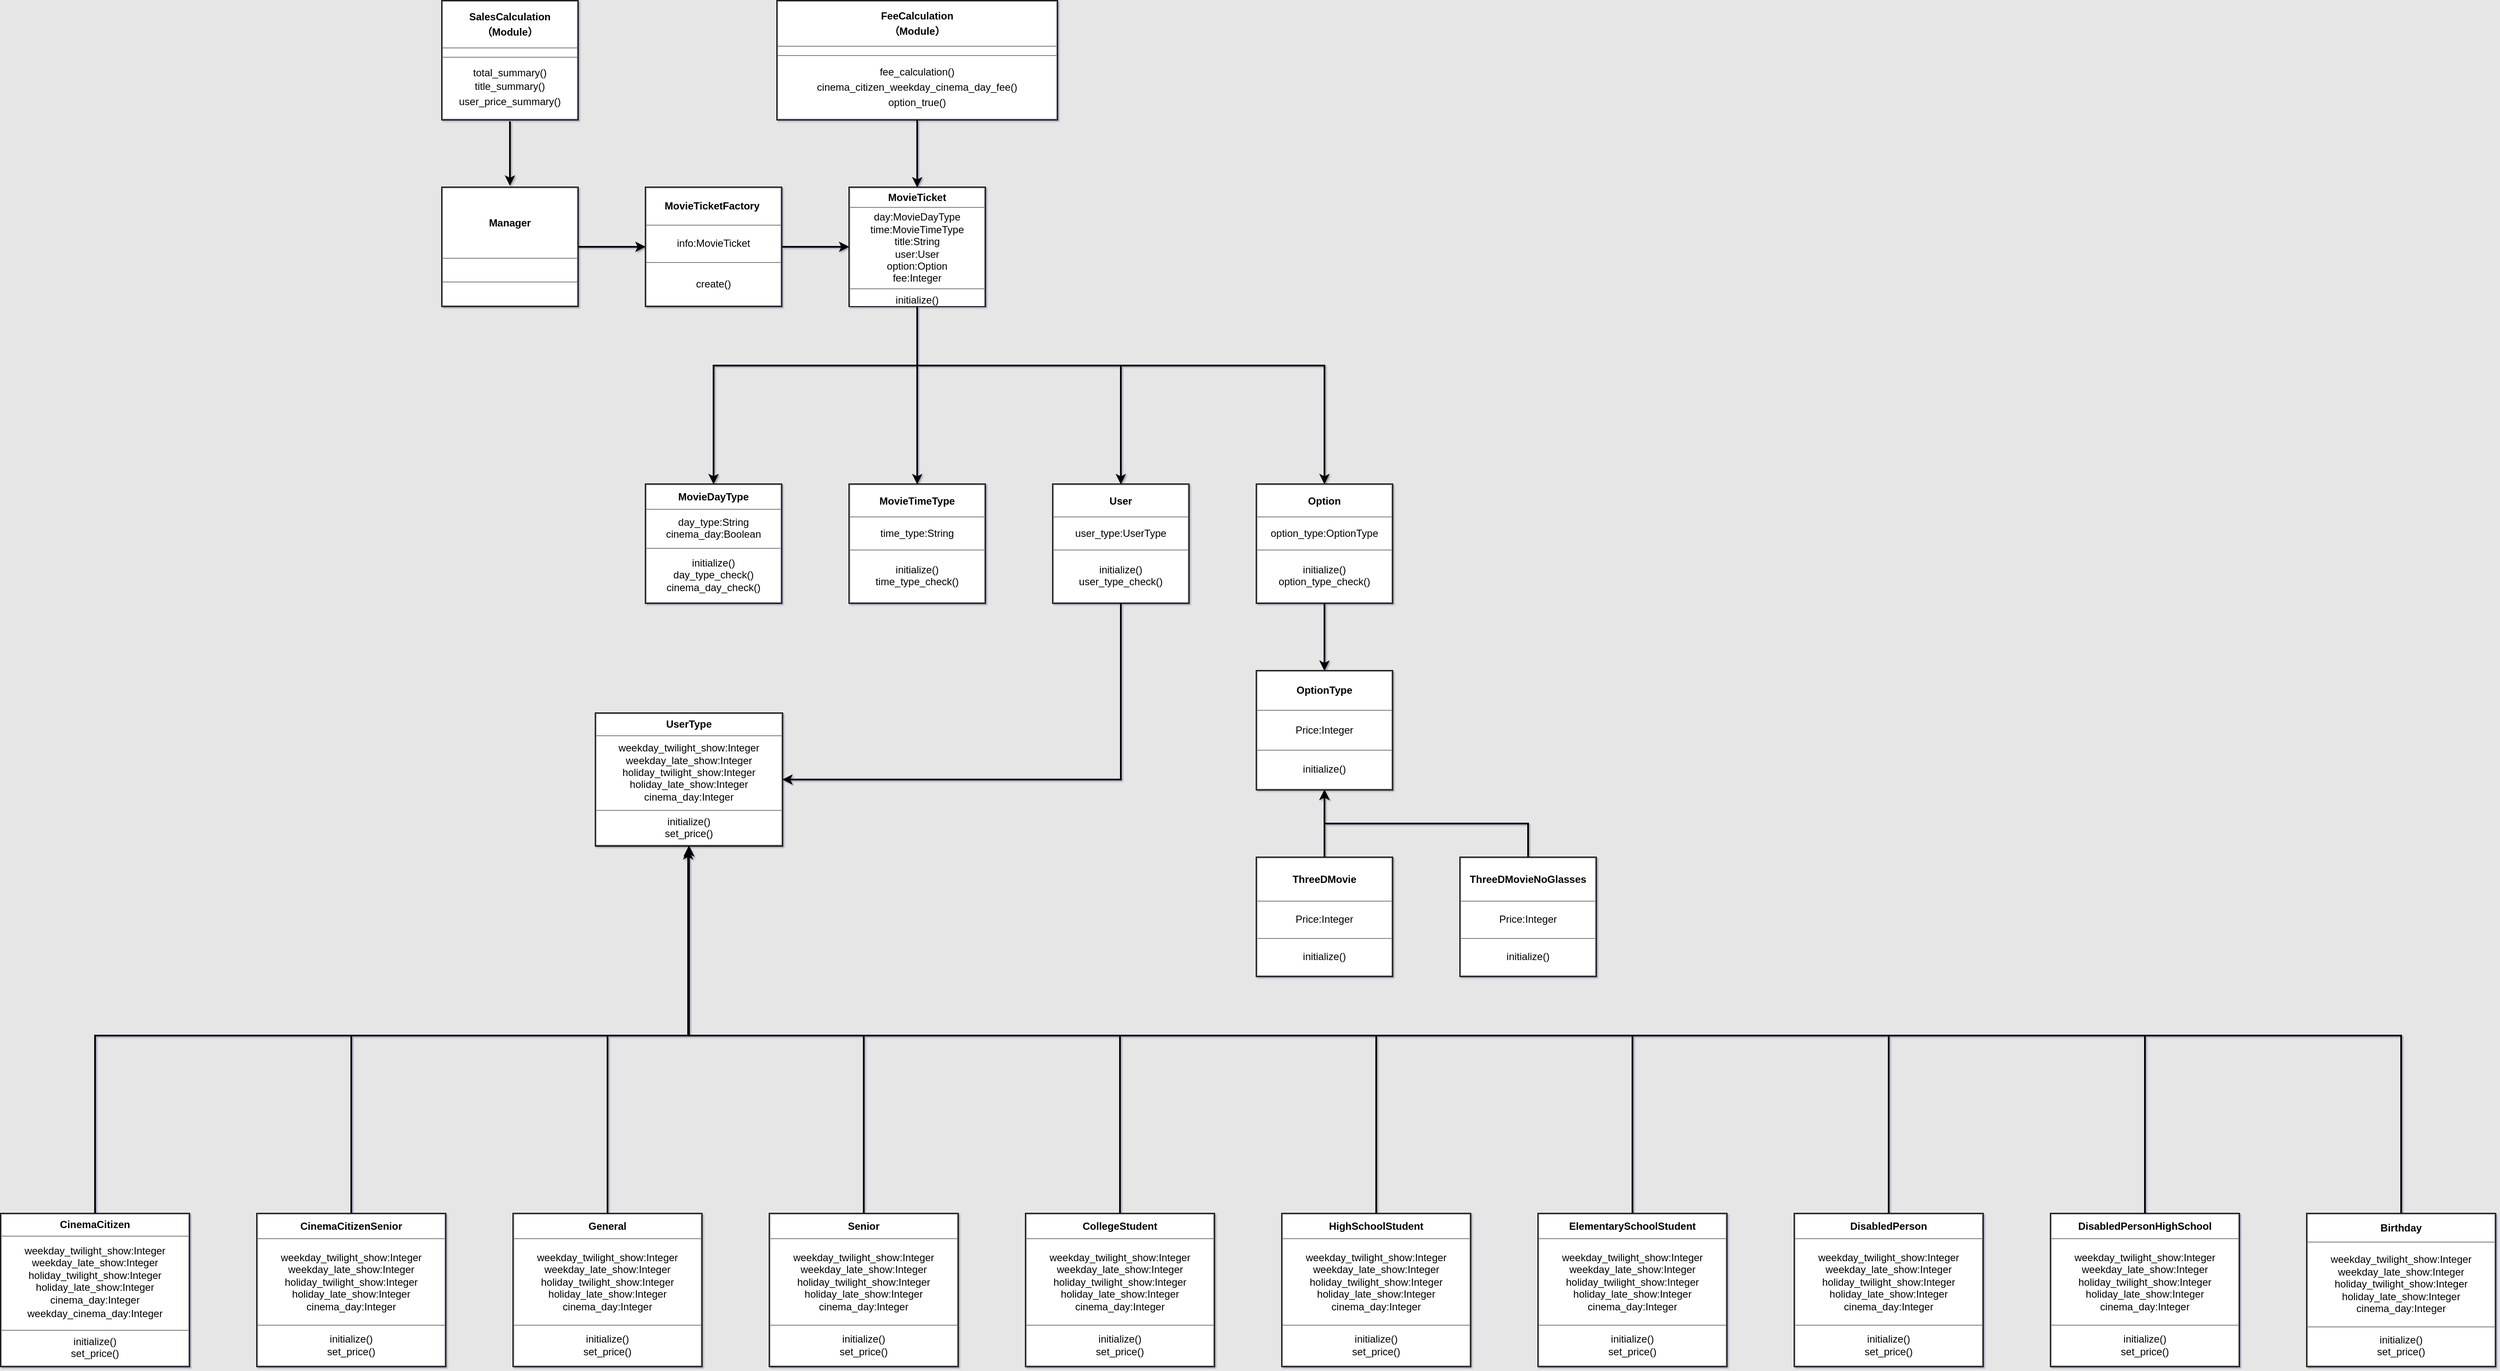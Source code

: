 <mxfile version="13.10.0" type="embed">
    <diagram name="クラス図" id="MBA8xLZGCIUJ_dWslx6p">
        <mxGraphModel dx="3684" dy="1829" grid="1" gridSize="10" guides="1" tooltips="1" connect="1" arrows="1" fold="1" page="1" pageScale="1" pageWidth="827" pageHeight="1169" background="#E6E6E6" math="0" shadow="1">
            <root>
                <mxCell id="pWgIC6RdKNChyLqa3_75-0"/>
                <mxCell id="pWgIC6RdKNChyLqa3_75-1" parent="pWgIC6RdKNChyLqa3_75-0"/>
                <mxCell id="pWgIC6RdKNChyLqa3_75-2" value="" style="edgeStyle=orthogonalEdgeStyle;rounded=0;orthogonalLoop=1;jettySize=auto;html=1;startArrow=classic;startFill=1;endArrow=none;endFill=0;labelBackgroundColor=#FFFFFF;fontStyle=0;fontFamily=Helvetica;strokeWidth=2;fontColor=#000000;strokeColor=#000000;fontSize=12;" edge="1" parent="pWgIC6RdKNChyLqa3_75-1" source="pWgIC6RdKNChyLqa3_75-5" target="pWgIC6RdKNChyLqa3_75-12">
                    <mxGeometry relative="1" as="geometry"/>
                </mxCell>
                <mxCell id="pWgIC6RdKNChyLqa3_75-3" value="" style="edgeStyle=orthogonalEdgeStyle;rounded=0;orthogonalLoop=1;jettySize=auto;html=1;startArrow=classic;startFill=1;endArrow=none;endFill=0;labelBackgroundColor=#FFFFFF;fontStyle=0;fontFamily=Helvetica;strokeWidth=2;fontColor=#000000;strokeColor=#000000;fontSize=12;" edge="1" parent="pWgIC6RdKNChyLqa3_75-1" source="pWgIC6RdKNChyLqa3_75-5" target="pWgIC6RdKNChyLqa3_75-16">
                    <mxGeometry relative="1" as="geometry"/>
                </mxCell>
                <mxCell id="pWgIC6RdKNChyLqa3_75-4" value="" style="edgeStyle=orthogonalEdgeStyle;rounded=0;orthogonalLoop=1;jettySize=auto;html=1;startArrow=none;startFill=0;endArrow=classic;endFill=1;entryX=0.5;entryY=0;entryDx=0;entryDy=0;labelBackgroundColor=#FFFFFF;fontStyle=0;fontFamily=Helvetica;strokeWidth=2;fontColor=#000000;strokeColor=#000000;fontSize=12;" edge="1" parent="pWgIC6RdKNChyLqa3_75-1" source="pWgIC6RdKNChyLqa3_75-5" target="pWgIC6RdKNChyLqa3_75-6">
                    <mxGeometry relative="1" as="geometry">
                        <mxPoint x="460.0" y="470" as="targetPoint"/>
                        <Array as="points">
                            <mxPoint x="460" y="460"/>
                            <mxPoint x="220" y="460"/>
                        </Array>
                    </mxGeometry>
                </mxCell>
                <mxCell id="pWgIC6RdKNChyLqa3_75-5" value="&lt;table border=&quot;1&quot; width=&quot;100%&quot; cellpadding=&quot;4&quot; style=&quot;width: 100%; height: 100%; border-collapse: collapse; font-size: 12px;&quot;&gt;&lt;tbody style=&quot;font-size: 12px;&quot;&gt;&lt;tr style=&quot;font-size: 12px;&quot;&gt;&lt;th align=&quot;center&quot; style=&quot;font-size: 12px;&quot;&gt;&lt;span style=&quot;font-size: 12px;&quot;&gt;MovieTicket&lt;/span&gt;&lt;br style=&quot;font-size: 12px;&quot;&gt;&lt;/th&gt;&lt;/tr&gt;&lt;tr style=&quot;font-size: 12px;&quot;&gt;&lt;td align=&quot;center&quot; style=&quot;font-size: 12px;&quot;&gt;day:MovieDayType&lt;br style=&quot;font-size: 12px;&quot;&gt;time:MovieTimeType&lt;br style=&quot;font-size: 12px;&quot;&gt;title:String&lt;br style=&quot;font-size: 12px;&quot;&gt;user:User&lt;br style=&quot;font-size: 12px;&quot;&gt;option:Option&lt;br style=&quot;font-size: 12px;&quot;&gt;fee:Integer&lt;br style=&quot;font-size: 12px;&quot;&gt;&lt;/td&gt;&lt;/tr&gt;&lt;tr style=&quot;font-size: 12px;&quot;&gt;&lt;td align=&quot;center&quot; style=&quot;font-size: 12px;&quot;&gt;&lt;div style=&quot;line-height: 18px; font-size: 12px;&quot;&gt;&lt;span style=&quot;background-color: rgb(255, 255, 255); font-size: 12px;&quot;&gt;initialize()&lt;/span&gt;&lt;/div&gt;&lt;/td&gt;&lt;/tr&gt;&lt;/tbody&gt;&lt;/table&gt;" style="text;html=1;overflow=fill;strokeWidth=2;labelBackgroundColor=#FFFFFF;fontStyle=0;fontFamily=Helvetica;fontColor=#000000;strokeColor=#000000;fontSize=12;" vertex="1" parent="pWgIC6RdKNChyLqa3_75-1">
                    <mxGeometry x="380" y="250" width="160" height="140" as="geometry"/>
                </mxCell>
                <mxCell id="pWgIC6RdKNChyLqa3_75-6" value="&lt;table border=&quot;1&quot; width=&quot;100%&quot; cellpadding=&quot;4&quot; style=&quot;width: 100%; height: 100%; border-collapse: collapse; font-size: 12px;&quot;&gt;&lt;tbody style=&quot;font-size: 12px;&quot;&gt;&lt;tr style=&quot;font-size: 12px;&quot;&gt;&lt;th align=&quot;center&quot; style=&quot;font-size: 12px;&quot;&gt;&lt;span style=&quot;font-size: 12px;&quot;&gt;MovieDayType&lt;/span&gt;&lt;br style=&quot;font-size: 12px;&quot;&gt;&lt;/th&gt;&lt;/tr&gt;&lt;tr style=&quot;font-size: 12px;&quot;&gt;&lt;td align=&quot;center&quot; style=&quot;font-size: 12px;&quot;&gt;day_type:String&lt;br style=&quot;font-size: 12px;&quot;&gt;cinema_day:Boolean&lt;/td&gt;&lt;/tr&gt;&lt;tr style=&quot;font-size: 12px;&quot;&gt;&lt;td align=&quot;center&quot; style=&quot;font-size: 12px;&quot;&gt;&lt;span style=&quot;font-size: 12px;&quot;&gt;initialize()&lt;br style=&quot;font-size: 12px;&quot;&gt;&lt;/span&gt;day_type_check()&lt;br style=&quot;font-size: 12px;&quot;&gt;cinema_day_check()&lt;br style=&quot;font-size: 12px;&quot;&gt;&lt;/td&gt;&lt;/tr&gt;&lt;/tbody&gt;&lt;/table&gt;" style="text;html=1;overflow=fill;strokeWidth=2;labelBackgroundColor=#FFFFFF;fontStyle=0;fontFamily=Helvetica;fontColor=#000000;strokeColor=#000000;fontSize=12;" vertex="1" parent="pWgIC6RdKNChyLqa3_75-1">
                    <mxGeometry x="140" y="600" width="160" height="140" as="geometry"/>
                </mxCell>
                <mxCell id="pWgIC6RdKNChyLqa3_75-7" value="&lt;table border=&quot;1&quot; width=&quot;100%&quot; cellpadding=&quot;4&quot; style=&quot;width: 100%; height: 100%; border-collapse: collapse; font-size: 12px;&quot;&gt;&lt;tbody style=&quot;font-size: 12px;&quot;&gt;&lt;tr style=&quot;font-size: 12px;&quot;&gt;&lt;th align=&quot;center&quot; style=&quot;font-size: 12px;&quot;&gt;&lt;span style=&quot;font-size: 12px;&quot;&gt;MovieTimeType&lt;/span&gt;&lt;br style=&quot;font-size: 12px;&quot;&gt;&lt;/th&gt;&lt;/tr&gt;&lt;tr style=&quot;font-size: 12px;&quot;&gt;&lt;td align=&quot;center&quot; style=&quot;font-size: 12px;&quot;&gt;time_type:String&lt;/td&gt;&lt;/tr&gt;&lt;tr style=&quot;font-size: 12px;&quot;&gt;&lt;td align=&quot;center&quot; style=&quot;font-size: 12px;&quot;&gt;&lt;span style=&quot;font-size: 12px;&quot;&gt;initialize()&lt;br style=&quot;font-size: 12px;&quot;&gt;&lt;/span&gt;time_type_check()&lt;/td&gt;&lt;/tr&gt;&lt;/tbody&gt;&lt;/table&gt;" style="text;html=1;overflow=fill;strokeWidth=2;labelBackgroundColor=#FFFFFF;fontStyle=0;fontFamily=Helvetica;fontColor=#000000;strokeColor=#000000;fontSize=12;" vertex="1" parent="pWgIC6RdKNChyLqa3_75-1">
                    <mxGeometry x="380" y="600" width="160" height="140" as="geometry"/>
                </mxCell>
                <mxCell id="pWgIC6RdKNChyLqa3_75-8" value="" style="edgeStyle=orthogonalEdgeStyle;rounded=0;orthogonalLoop=1;jettySize=auto;html=1;startArrow=none;startFill=0;endArrow=classic;endFill=1;labelBackgroundColor=#FFFFFF;fontStyle=0;fontFamily=Helvetica;strokeWidth=2;fontColor=#000000;strokeColor=#000000;fontSize=12;" edge="1" parent="pWgIC6RdKNChyLqa3_75-1" source="pWgIC6RdKNChyLqa3_75-9" target="pWgIC6RdKNChyLqa3_75-11">
                    <mxGeometry relative="1" as="geometry">
                        <Array as="points">
                            <mxPoint x="700" y="800"/>
                            <mxPoint x="700" y="800"/>
                        </Array>
                    </mxGeometry>
                </mxCell>
                <mxCell id="pWgIC6RdKNChyLqa3_75-9" value="&lt;table border=&quot;1&quot; width=&quot;100%&quot; cellpadding=&quot;4&quot; style=&quot;width: 100%; height: 100%; border-collapse: collapse; font-size: 12px;&quot;&gt;&lt;tbody style=&quot;font-size: 12px;&quot;&gt;&lt;tr style=&quot;font-size: 12px;&quot;&gt;&lt;th align=&quot;center&quot; style=&quot;font-size: 12px;&quot;&gt;&lt;span style=&quot;font-size: 12px;&quot;&gt;User&lt;/span&gt;&lt;br style=&quot;font-size: 12px;&quot;&gt;&lt;/th&gt;&lt;/tr&gt;&lt;tr style=&quot;font-size: 12px;&quot;&gt;&lt;td align=&quot;center&quot; style=&quot;font-size: 12px;&quot;&gt;user_type:UserType&lt;br style=&quot;font-size: 12px;&quot;&gt;&lt;/td&gt;&lt;/tr&gt;&lt;tr style=&quot;font-size: 12px;&quot;&gt;&lt;td align=&quot;center&quot; style=&quot;font-size: 12px;&quot;&gt;&lt;span style=&quot;font-size: 12px;&quot;&gt;initialize()&lt;br style=&quot;font-size: 12px;&quot;&gt;&lt;/span&gt;user_type_check()&lt;/td&gt;&lt;/tr&gt;&lt;/tbody&gt;&lt;/table&gt;" style="text;html=1;overflow=fill;strokeWidth=2;labelBackgroundColor=#FFFFFF;fontStyle=0;fontFamily=Helvetica;fontColor=#000000;strokeColor=#000000;fontSize=12;" vertex="1" parent="pWgIC6RdKNChyLqa3_75-1">
                    <mxGeometry x="620" y="600" width="160" height="140" as="geometry"/>
                </mxCell>
                <mxCell id="pWgIC6RdKNChyLqa3_75-10" value="" style="edgeStyle=orthogonalEdgeStyle;rounded=0;orthogonalLoop=1;jettySize=auto;html=1;startArrow=classic;startFill=1;endArrow=none;endFill=0;labelBackgroundColor=#FFFFFF;fontStyle=0;fontFamily=Helvetica;strokeWidth=2;fontColor=#000000;strokeColor=#000000;fontSize=12;" edge="1" parent="pWgIC6RdKNChyLqa3_75-1" source="pWgIC6RdKNChyLqa3_75-11" target="pWgIC6RdKNChyLqa3_75-25">
                    <mxGeometry relative="1" as="geometry">
                        <Array as="points">
                            <mxPoint x="191" y="1250"/>
                            <mxPoint x="-509" y="1250"/>
                        </Array>
                    </mxGeometry>
                </mxCell>
                <mxCell id="pWgIC6RdKNChyLqa3_75-11" value="&lt;table border=&quot;1&quot; width=&quot;100%&quot; cellpadding=&quot;4&quot; style=&quot;width: 100%; height: 100%; border-collapse: collapse; font-size: 12px;&quot;&gt;&lt;tbody style=&quot;font-size: 12px;&quot;&gt;&lt;tr style=&quot;font-size: 12px;&quot;&gt;&lt;th align=&quot;center&quot; style=&quot;font-size: 12px;&quot;&gt;&lt;span style=&quot;font-size: 12px;&quot;&gt;UserType&lt;/span&gt;&lt;br style=&quot;font-size: 12px;&quot;&gt;&lt;/th&gt;&lt;/tr&gt;&lt;tr style=&quot;font-size: 12px;&quot;&gt;&lt;td align=&quot;center&quot; style=&quot;font-size: 12px;&quot;&gt;&lt;span style=&quot;text-align: left; font-size: 12px;&quot;&gt;&lt;font style=&quot;font-size: 12px;&quot;&gt;weekday_twilight_show:&lt;/font&gt;&lt;/span&gt;Integer&lt;span style=&quot;text-align: left; font-size: 12px;&quot;&gt;&lt;font style=&quot;font-size: 12px;&quot;&gt;&lt;span style=&quot;font-size: 12px;&quot;&gt;&lt;br style=&quot;font-size: 12px;&quot;&gt;&lt;/span&gt;&lt;/font&gt;&lt;/span&gt;&lt;span style=&quot;text-align: left; font-size: 12px;&quot;&gt;&lt;font style=&quot;font-size: 12px;&quot;&gt;weekday_late_show:&lt;/font&gt;&lt;/span&gt;Integer&lt;span style=&quot;text-align: left; font-size: 12px;&quot;&gt;&lt;font style=&quot;font-size: 12px;&quot;&gt;&lt;span style=&quot;font-size: 12px;&quot;&gt;&lt;br style=&quot;font-size: 12px;&quot;&gt;&lt;/span&gt;&lt;/font&gt;&lt;/span&gt;&lt;span style=&quot;text-align: left; font-size: 12px;&quot;&gt;&lt;font style=&quot;font-size: 12px;&quot;&gt;holiday_twilight_show&lt;/font&gt;&lt;/span&gt;:Integer&lt;span style=&quot;text-align: left; font-size: 12px;&quot;&gt;&lt;font style=&quot;font-size: 12px;&quot;&gt;&lt;span style=&quot;font-size: 12px;&quot;&gt;&lt;br style=&quot;font-size: 12px;&quot;&gt;&lt;/span&gt;&lt;/font&gt;&lt;/span&gt;&lt;span style=&quot;text-align: left; font-size: 12px;&quot;&gt;&lt;font style=&quot;font-size: 12px;&quot;&gt;holiday_late_show&lt;/font&gt;&lt;/span&gt;:Integer&lt;span style=&quot;text-align: left; font-size: 12px;&quot;&gt;&lt;font style=&quot;font-size: 12px;&quot;&gt;&lt;span style=&quot;font-size: 12px;&quot;&gt;&lt;br style=&quot;font-size: 12px;&quot;&gt;&lt;/span&gt;&lt;/font&gt;&lt;/span&gt;&lt;span style=&quot;text-align: left; font-size: 12px;&quot;&gt;cinema_day&lt;/span&gt;:Integer&lt;/td&gt;&lt;/tr&gt;&lt;tr style=&quot;font-size: 12px;&quot;&gt;&lt;td align=&quot;center&quot; style=&quot;font-size: 12px;&quot;&gt;&lt;span style=&quot;font-size: 12px;&quot;&gt;initialize()&lt;br style=&quot;font-size: 12px;&quot;&gt;&lt;/span&gt;set_price()&lt;/td&gt;&lt;/tr&gt;&lt;/tbody&gt;&lt;/table&gt;" style="text;html=1;overflow=fill;strokeWidth=2;labelBackgroundColor=#FFFFFF;fontStyle=0;fontFamily=Helvetica;fontColor=#000000;strokeColor=#000000;fontSize=12;" vertex="1" parent="pWgIC6RdKNChyLqa3_75-1">
                    <mxGeometry x="81" y="870" width="220" height="156.25" as="geometry"/>
                </mxCell>
                <mxCell id="pWgIC6RdKNChyLqa3_75-12" value="&lt;table border=&quot;1&quot; width=&quot;100%&quot; cellpadding=&quot;4&quot; style=&quot;width: 100%; height: 100%; border-collapse: collapse; font-size: 12px;&quot;&gt;&lt;tbody style=&quot;font-size: 12px;&quot;&gt;&lt;tr style=&quot;font-size: 12px;&quot;&gt;&lt;th align=&quot;center&quot; style=&quot;font-size: 12px;&quot;&gt;&lt;div style=&quot;line-height: 18px; font-size: 12px;&quot;&gt;&lt;font style=&quot;font-size: 12px;&quot;&gt;FeeCalculation&lt;/font&gt;&lt;/div&gt;&lt;div style=&quot;line-height: 18px; font-size: 12px;&quot;&gt;&lt;span style=&quot;text-align: left; font-size: 12px;&quot;&gt;（Module）&lt;/span&gt;&lt;font style=&quot;font-size: 12px;&quot;&gt;&lt;br style=&quot;font-size: 12px;&quot;&gt;&lt;/font&gt;&lt;/div&gt;&lt;/th&gt;&lt;/tr&gt;&lt;tr style=&quot;font-size: 12px;&quot;&gt;&lt;td align=&quot;center&quot; style=&quot;font-size: 12px;&quot;&gt;&lt;/td&gt;&lt;/tr&gt;&lt;tr style=&quot;font-size: 12px;&quot;&gt;&lt;td align=&quot;center&quot; style=&quot;font-size: 12px;&quot;&gt;&lt;div style=&quot;line-height: 18px; font-size: 12px;&quot;&gt;&lt;span style=&quot;font-size: 12px;&quot;&gt;fee_calculation()&lt;/span&gt;&lt;/div&gt;&lt;div style=&quot;line-height: 18px; font-size: 12px;&quot;&gt;&lt;span style=&quot;font-size: 12px;&quot;&gt;cinema_citizen_weekday_cinema_day_fee&lt;/span&gt;&lt;span style=&quot;text-align: left; font-size: 12px;&quot;&gt;()&lt;/span&gt;&lt;/div&gt;&lt;div style=&quot;line-height: 18px; font-size: 12px;&quot;&gt;&lt;span style=&quot;font-size: 12px;&quot;&gt;option_true&lt;/span&gt;&lt;span style=&quot;text-align: left; font-size: 12px;&quot;&gt;()&lt;/span&gt;&lt;/div&gt;&lt;/td&gt;&lt;/tr&gt;&lt;/tbody&gt;&lt;/table&gt;" style="text;html=1;overflow=fill;strokeWidth=2;labelBackgroundColor=#FFFFFF;fontStyle=0;fontFamily=Helvetica;fontColor=#000000;strokeColor=#000000;fontSize=12;" vertex="1" parent="pWgIC6RdKNChyLqa3_75-1">
                    <mxGeometry x="295" y="30" width="330" height="140" as="geometry"/>
                </mxCell>
                <mxCell id="MKU5gsh3W_bXQhE6eu-7-1" value="" style="edgeStyle=orthogonalEdgeStyle;rounded=0;orthogonalLoop=1;jettySize=auto;html=1;labelBackgroundColor=#FFFFFF;startArrow=none;startFill=0;endArrow=classic;endFill=1;strokeColor=#000000;strokeWidth=2;fontFamily=Helvetica;fontColor=#000000;fontSize=12;" edge="1" parent="pWgIC6RdKNChyLqa3_75-1" source="pWgIC6RdKNChyLqa3_75-14" target="MKU5gsh3W_bXQhE6eu-7-0">
                    <mxGeometry relative="1" as="geometry"/>
                </mxCell>
                <mxCell id="pWgIC6RdKNChyLqa3_75-14" value="&lt;table border=&quot;1&quot; width=&quot;100%&quot; cellpadding=&quot;4&quot; style=&quot;width: 100%; height: 100%; border-collapse: collapse; font-size: 12px;&quot;&gt;&lt;tbody style=&quot;font-size: 12px;&quot;&gt;&lt;tr style=&quot;font-size: 12px;&quot;&gt;&lt;th align=&quot;center&quot; style=&quot;font-size: 12px;&quot;&gt;&lt;div style=&quot;line-height: 18px; font-size: 12px;&quot;&gt;&lt;span style=&quot;text-align: left; font-size: 12px;&quot;&gt;&lt;font style=&quot;font-size: 12px;&quot;&gt;SalesCalculation&lt;/font&gt;&lt;/span&gt;&lt;/div&gt;&lt;div style=&quot;line-height: 18px; font-size: 12px;&quot;&gt;&lt;span style=&quot;text-align: left; font-size: 12px;&quot;&gt;&lt;font style=&quot;font-size: 12px;&quot;&gt;（Module）&lt;/font&gt;&lt;/span&gt;&lt;/div&gt;&lt;/th&gt;&lt;/tr&gt;&lt;tr style=&quot;font-size: 12px;&quot;&gt;&lt;td align=&quot;center&quot; style=&quot;font-size: 12px;&quot;&gt;&lt;/td&gt;&lt;/tr&gt;&lt;tr style=&quot;font-size: 12px;&quot;&gt;&lt;td align=&quot;center&quot; style=&quot;font-size: 12px;&quot;&gt;&lt;span style=&quot;text-align: left; font-size: 12px;&quot;&gt;total_summary&lt;/span&gt;()&lt;br style=&quot;font-size: 12px;&quot;&gt;&lt;div style=&quot;line-height: 18px; font-size: 12px;&quot;&gt;&lt;span style=&quot;font-size: 12px;&quot;&gt;title_summary&lt;/span&gt;&lt;span style=&quot;text-align: left; font-size: 12px;&quot;&gt;()&lt;/span&gt;&lt;/div&gt;&lt;div style=&quot;line-height: 18px; font-size: 12px;&quot;&gt;&lt;span style=&quot;font-size: 12px;&quot;&gt;user_price_summary&lt;/span&gt;&lt;span style=&quot;text-align: left; font-size: 12px;&quot;&gt;()&lt;/span&gt;&lt;/div&gt;&lt;/td&gt;&lt;/tr&gt;&lt;/tbody&gt;&lt;/table&gt;" style="text;html=1;overflow=fill;strokeWidth=2;labelBackgroundColor=#FFFFFF;fontStyle=0;fontFamily=Helvetica;perimeterSpacing=2;fontColor=#000000;strokeColor=#000000;fontSize=12;" vertex="1" parent="pWgIC6RdKNChyLqa3_75-1">
                    <mxGeometry x="-100" y="30" width="160" height="140" as="geometry"/>
                </mxCell>
                <mxCell id="pWgIC6RdKNChyLqa3_75-15" value="" style="edgeStyle=orthogonalEdgeStyle;rounded=0;orthogonalLoop=1;jettySize=auto;html=1;startArrow=classic;startFill=1;endArrow=none;endFill=0;labelBackgroundColor=#FFFFFF;fontStyle=0;fontFamily=Helvetica;strokeWidth=2;fontColor=#000000;strokeColor=#000000;fontSize=12;" edge="1" parent="pWgIC6RdKNChyLqa3_75-1" source="pWgIC6RdKNChyLqa3_75-16">
                    <mxGeometry relative="1" as="geometry">
                        <mxPoint x="60" y="320" as="targetPoint"/>
                    </mxGeometry>
                </mxCell>
                <mxCell id="pWgIC6RdKNChyLqa3_75-16" value="&lt;table border=&quot;1&quot; width=&quot;100%&quot; cellpadding=&quot;4&quot; style=&quot;width: 100%; height: 100%; border-collapse: collapse; font-size: 12px;&quot;&gt;&lt;tbody style=&quot;font-size: 12px;&quot;&gt;&lt;tr style=&quot;font-size: 12px;&quot;&gt;&lt;th align=&quot;center&quot; style=&quot;font-size: 12px;&quot;&gt;MovieTicketFactory&amp;nbsp;&lt;br style=&quot;font-size: 12px;&quot;&gt;&lt;/th&gt;&lt;/tr&gt;&lt;tr style=&quot;font-size: 12px;&quot;&gt;&lt;td align=&quot;center&quot; style=&quot;font-size: 12px;&quot;&gt;info:MovieTicket&lt;/td&gt;&lt;/tr&gt;&lt;tr style=&quot;font-size: 12px;&quot;&gt;&lt;td align=&quot;center&quot; style=&quot;font-size: 12px;&quot;&gt;&lt;div style=&quot;line-height: 18px; font-size: 12px;&quot;&gt;&lt;span style=&quot;font-size: 12px;&quot;&gt;create()&lt;/span&gt;&lt;/div&gt;&lt;/td&gt;&lt;/tr&gt;&lt;/tbody&gt;&lt;/table&gt;" style="text;html=1;overflow=fill;strokeWidth=2;labelBackgroundColor=#FFFFFF;fontStyle=0;fontFamily=Helvetica;fontColor=#000000;strokeColor=#000000;fontSize=12;" vertex="1" parent="pWgIC6RdKNChyLqa3_75-1">
                    <mxGeometry x="140" y="250" width="160" height="140" as="geometry"/>
                </mxCell>
                <mxCell id="pWgIC6RdKNChyLqa3_75-17" value="" style="edgeStyle=orthogonalEdgeStyle;rounded=0;orthogonalLoop=1;jettySize=auto;html=1;labelBackgroundColor=#FFFFFF;fontStyle=0;fontFamily=Helvetica;strokeWidth=2;fontColor=#000000;strokeColor=#000000;fontSize=12;" edge="1" parent="pWgIC6RdKNChyLqa3_75-1" source="pWgIC6RdKNChyLqa3_75-18" target="pWgIC6RdKNChyLqa3_75-20">
                    <mxGeometry relative="1" as="geometry"/>
                </mxCell>
                <mxCell id="pWgIC6RdKNChyLqa3_75-18" value="&lt;table border=&quot;1&quot; width=&quot;100%&quot; cellpadding=&quot;4&quot; style=&quot;width: 100%; height: 100%; border-collapse: collapse; font-size: 12px;&quot;&gt;&lt;tbody style=&quot;font-size: 12px;&quot;&gt;&lt;tr style=&quot;font-size: 12px;&quot;&gt;&lt;th align=&quot;center&quot; style=&quot;font-size: 12px;&quot;&gt;&lt;span style=&quot;font-size: 12px;&quot;&gt;Option&lt;/span&gt;&lt;br style=&quot;font-size: 12px;&quot;&gt;&lt;/th&gt;&lt;/tr&gt;&lt;tr style=&quot;font-size: 12px;&quot;&gt;&lt;td align=&quot;center&quot; style=&quot;font-size: 12px;&quot;&gt;option_type:OptionType&lt;br style=&quot;font-size: 12px;&quot;&gt;&lt;/td&gt;&lt;/tr&gt;&lt;tr style=&quot;font-size: 12px;&quot;&gt;&lt;td align=&quot;center&quot; style=&quot;font-size: 12px;&quot;&gt;initialize()&lt;br style=&quot;font-size: 12px;&quot;&gt;option_type_check()&lt;/td&gt;&lt;/tr&gt;&lt;/tbody&gt;&lt;/table&gt;" style="text;html=1;overflow=fill;strokeWidth=2;labelBackgroundColor=#FFFFFF;fontStyle=0;fontFamily=Helvetica;fontColor=#000000;strokeColor=#000000;fontSize=12;" vertex="1" parent="pWgIC6RdKNChyLqa3_75-1">
                    <mxGeometry x="860" y="600" width="160" height="140" as="geometry"/>
                </mxCell>
                <mxCell id="pWgIC6RdKNChyLqa3_75-19" value="" style="edgeStyle=orthogonalEdgeStyle;rounded=0;orthogonalLoop=1;jettySize=auto;html=1;startArrow=classic;startFill=1;endArrow=none;endFill=0;labelBackgroundColor=#FFFFFF;fontStyle=0;fontFamily=Helvetica;strokeWidth=2;fontColor=#000000;strokeColor=#000000;fontSize=12;" edge="1" parent="pWgIC6RdKNChyLqa3_75-1" source="pWgIC6RdKNChyLqa3_75-20" target="pWgIC6RdKNChyLqa3_75-21">
                    <mxGeometry relative="1" as="geometry"/>
                </mxCell>
                <mxCell id="pWgIC6RdKNChyLqa3_75-20" value="&lt;table border=&quot;1&quot; width=&quot;100%&quot; cellpadding=&quot;4&quot; style=&quot;width: 100%; height: 100%; border-collapse: collapse; font-size: 12px;&quot;&gt;&lt;tbody style=&quot;font-size: 12px;&quot;&gt;&lt;tr style=&quot;font-size: 12px;&quot;&gt;&lt;th align=&quot;center&quot; style=&quot;font-size: 12px;&quot;&gt;&lt;span style=&quot;font-size: 12px;&quot;&gt;OptionType&lt;/span&gt;&lt;br style=&quot;font-size: 12px;&quot;&gt;&lt;/th&gt;&lt;/tr&gt;&lt;tr style=&quot;font-size: 12px;&quot;&gt;&lt;td align=&quot;center&quot; style=&quot;font-size: 12px;&quot;&gt;Price:Integer&lt;br style=&quot;font-size: 12px;&quot;&gt;&lt;/td&gt;&lt;/tr&gt;&lt;tr style=&quot;font-size: 12px;&quot;&gt;&lt;td align=&quot;center&quot; style=&quot;font-size: 12px;&quot;&gt;&lt;span style=&quot;font-size: 12px;&quot;&gt;initialize()&lt;/span&gt;&lt;br style=&quot;font-size: 12px;&quot;&gt;&lt;/td&gt;&lt;/tr&gt;&lt;/tbody&gt;&lt;/table&gt;" style="text;html=1;overflow=fill;strokeWidth=2;labelBackgroundColor=#FFFFFF;fontStyle=0;fontFamily=Helvetica;fontColor=#000000;strokeColor=#000000;fontSize=12;" vertex="1" parent="pWgIC6RdKNChyLqa3_75-1">
                    <mxGeometry x="860" y="820" width="160" height="140" as="geometry"/>
                </mxCell>
                <mxCell id="pWgIC6RdKNChyLqa3_75-21" value="&lt;table border=&quot;1&quot; width=&quot;100%&quot; cellpadding=&quot;4&quot; style=&quot;width: 100%; height: 100%; border-collapse: collapse; font-size: 12px;&quot;&gt;&lt;tbody style=&quot;font-size: 12px;&quot;&gt;&lt;tr style=&quot;font-size: 12px;&quot;&gt;&lt;th align=&quot;center&quot; style=&quot;font-size: 12px;&quot;&gt;&lt;div style=&quot;line-height: 18px; font-size: 12px;&quot;&gt;&lt;span style=&quot;font-size: 12px;&quot;&gt;ThreeDMovie&lt;/span&gt;&lt;/div&gt;&lt;/th&gt;&lt;/tr&gt;&lt;tr style=&quot;font-size: 12px;&quot;&gt;&lt;td align=&quot;center&quot; style=&quot;font-size: 12px;&quot;&gt;Price:Integer&lt;br style=&quot;font-size: 12px;&quot;&gt;&lt;/td&gt;&lt;/tr&gt;&lt;tr style=&quot;font-size: 12px;&quot;&gt;&lt;td align=&quot;center&quot; style=&quot;font-size: 12px;&quot;&gt;&lt;span style=&quot;font-size: 12px;&quot;&gt;initialize()&lt;/span&gt;&lt;br style=&quot;font-size: 12px;&quot;&gt;&lt;/td&gt;&lt;/tr&gt;&lt;/tbody&gt;&lt;/table&gt;" style="text;html=1;overflow=fill;strokeWidth=2;labelBackgroundColor=#FFFFFF;fontStyle=0;fontFamily=Helvetica;fontColor=#000000;strokeColor=#000000;fontSize=12;" vertex="1" parent="pWgIC6RdKNChyLqa3_75-1">
                    <mxGeometry x="860" y="1040" width="160" height="140" as="geometry"/>
                </mxCell>
                <mxCell id="pWgIC6RdKNChyLqa3_75-22" value="&lt;table border=&quot;1&quot; width=&quot;100%&quot; cellpadding=&quot;4&quot; style=&quot;width: 100%; height: 100%; border-collapse: collapse; font-size: 12px;&quot;&gt;&lt;tbody style=&quot;font-size: 12px;&quot;&gt;&lt;tr style=&quot;font-size: 12px;&quot;&gt;&lt;th align=&quot;center&quot; style=&quot;font-size: 12px;&quot;&gt;&lt;div style=&quot;line-height: 18px; font-size: 12px;&quot;&gt;&lt;span style=&quot;text-align: left; font-size: 12px;&quot;&gt;ThreeDMovieNoGlasses&lt;/span&gt;&lt;/div&gt;&lt;/th&gt;&lt;/tr&gt;&lt;tr style=&quot;font-size: 12px;&quot;&gt;&lt;td align=&quot;center&quot; style=&quot;font-size: 12px;&quot;&gt;Price:Integer&lt;br style=&quot;font-size: 12px;&quot;&gt;&lt;/td&gt;&lt;/tr&gt;&lt;tr style=&quot;font-size: 12px;&quot;&gt;&lt;td align=&quot;center&quot; style=&quot;font-size: 12px;&quot;&gt;&lt;span style=&quot;font-size: 12px;&quot;&gt;initialize()&lt;/span&gt;&lt;br style=&quot;font-size: 12px;&quot;&gt;&lt;/td&gt;&lt;/tr&gt;&lt;/tbody&gt;&lt;/table&gt;" style="text;html=1;overflow=fill;strokeWidth=2;labelBackgroundColor=#FFFFFF;fontStyle=0;fontFamily=Helvetica;fontColor=#000000;strokeColor=#000000;fontSize=12;" vertex="1" parent="pWgIC6RdKNChyLqa3_75-1">
                    <mxGeometry x="1100" y="1040" width="160" height="140" as="geometry"/>
                </mxCell>
                <mxCell id="pWgIC6RdKNChyLqa3_75-23" value="" style="edgeStyle=orthogonalEdgeStyle;rounded=0;orthogonalLoop=1;jettySize=auto;html=1;startArrow=classic;startFill=1;endArrow=none;endFill=0;entryX=0.5;entryY=0;entryDx=0;entryDy=0;exitX=0.5;exitY=1;exitDx=0;exitDy=0;labelBackgroundColor=#FFFFFF;fontStyle=0;fontFamily=Helvetica;strokeWidth=2;fontColor=#000000;strokeColor=#000000;fontSize=12;" edge="1" parent="pWgIC6RdKNChyLqa3_75-1" source="pWgIC6RdKNChyLqa3_75-20" target="pWgIC6RdKNChyLqa3_75-22">
                    <mxGeometry relative="1" as="geometry">
                        <mxPoint x="950" y="970" as="sourcePoint"/>
                        <mxPoint x="950" y="1050" as="targetPoint"/>
                    </mxGeometry>
                </mxCell>
                <mxCell id="pWgIC6RdKNChyLqa3_75-24" value="" style="edgeStyle=orthogonalEdgeStyle;rounded=0;orthogonalLoop=1;jettySize=auto;html=1;startArrow=classic;startFill=1;endArrow=none;endFill=0;exitX=0.5;exitY=1;exitDx=0;exitDy=0;labelBackgroundColor=#FFFFFF;fontStyle=0;fontFamily=Helvetica;strokeWidth=2;fontColor=#000000;strokeColor=#000000;fontSize=12;" edge="1" parent="pWgIC6RdKNChyLqa3_75-1" source="pWgIC6RdKNChyLqa3_75-11" target="pWgIC6RdKNChyLqa3_75-27">
                    <mxGeometry relative="1" as="geometry">
                        <Array as="points">
                            <mxPoint x="191" y="1250"/>
                            <mxPoint x="-207" y="1250"/>
                        </Array>
                    </mxGeometry>
                </mxCell>
                <mxCell id="pWgIC6RdKNChyLqa3_75-25" value="&lt;table border=&quot;1&quot; width=&quot;100%&quot; cellpadding=&quot;4&quot; style=&quot;width: 100%; height: 100%; border-collapse: collapse; font-size: 12px;&quot;&gt;&lt;tbody style=&quot;font-size: 12px;&quot;&gt;&lt;tr style=&quot;font-size: 12px;&quot;&gt;&lt;th align=&quot;center&quot; style=&quot;font-size: 12px;&quot;&gt;&lt;span style=&quot;font-size: 12px;&quot;&gt;CinemaCitizen&lt;/span&gt;&lt;br style=&quot;font-size: 12px;&quot;&gt;&lt;/th&gt;&lt;/tr&gt;&lt;tr style=&quot;font-size: 12px;&quot;&gt;&lt;td align=&quot;center&quot; style=&quot;font-size: 12px;&quot;&gt;weekday_twilight_show:Integer&lt;span style=&quot;text-align: left; font-size: 12px;&quot;&gt;&lt;br style=&quot;font-size: 12px;&quot;&gt;&lt;/span&gt;&lt;span style=&quot;text-align: left; font-size: 12px;&quot;&gt;weekday_late_show:&lt;/span&gt;Integer&lt;span style=&quot;text-align: left; font-size: 12px;&quot;&gt;&lt;br style=&quot;font-size: 12px;&quot;&gt;&lt;/span&gt;&lt;span style=&quot;text-align: left; font-size: 12px;&quot;&gt;holiday_twilight_show&lt;/span&gt;:Integer&lt;span style=&quot;text-align: left; font-size: 12px;&quot;&gt;&lt;br style=&quot;font-size: 12px;&quot;&gt;&lt;/span&gt;&lt;span style=&quot;text-align: left; font-size: 12px;&quot;&gt;holiday_late_show&lt;/span&gt;:Integer&lt;span style=&quot;text-align: left; font-size: 12px;&quot;&gt;&lt;br style=&quot;font-size: 12px;&quot;&gt;&lt;/span&gt;&lt;span style=&quot;text-align: left; font-size: 12px;&quot;&gt;cinema_day&lt;/span&gt;:Integer&lt;span style=&quot;text-align: left; font-size: 12px;&quot;&gt;&lt;br style=&quot;font-size: 12px;&quot;&gt;&lt;/span&gt;&lt;div style=&quot;line-height: 18px; font-size: 12px;&quot;&gt;&lt;span style=&quot;font-size: 12px;&quot;&gt;weekday_cinema_day&lt;/span&gt;&lt;span style=&quot;text-align: left; font-size: 12px;&quot;&gt;:&lt;/span&gt;&lt;span style=&quot;text-align: left; font-size: 12px;&quot;&gt;Integer&lt;/span&gt;&lt;/div&gt;&lt;/td&gt;&lt;/tr&gt;&lt;tr style=&quot;font-size: 12px;&quot;&gt;&lt;td align=&quot;center&quot; style=&quot;font-size: 12px;&quot;&gt;&lt;span style=&quot;font-size: 12px;&quot;&gt;initialize()&lt;br style=&quot;font-size: 12px;&quot;&gt;&lt;/span&gt;set_price()&lt;br style=&quot;font-size: 12px;&quot;&gt;&lt;/td&gt;&lt;/tr&gt;&lt;/tbody&gt;&lt;/table&gt;" style="text;html=1;overflow=fill;strokeWidth=2;labelBackgroundColor=#FFFFFF;fontStyle=0;fontFamily=Helvetica;fontColor=#000000;strokeColor=#000000;fontSize=12;" vertex="1" parent="pWgIC6RdKNChyLqa3_75-1">
                    <mxGeometry x="-620" y="1460" width="222" height="180" as="geometry"/>
                </mxCell>
                <mxCell id="pWgIC6RdKNChyLqa3_75-26" value="" style="edgeStyle=orthogonalEdgeStyle;rounded=0;orthogonalLoop=1;jettySize=auto;html=1;startArrow=classic;startFill=1;endArrow=none;endFill=0;labelBackgroundColor=#FFFFFF;fontStyle=0;fontFamily=Helvetica;strokeWidth=2;fontColor=#000000;strokeColor=#000000;fontSize=12;" edge="1" parent="pWgIC6RdKNChyLqa3_75-1" target="pWgIC6RdKNChyLqa3_75-29">
                    <mxGeometry relative="1" as="geometry">
                        <mxPoint x="190" y="1030" as="sourcePoint"/>
                        <Array as="points">
                            <mxPoint x="190" y="1250"/>
                            <mxPoint x="95" y="1250"/>
                        </Array>
                    </mxGeometry>
                </mxCell>
                <mxCell id="pWgIC6RdKNChyLqa3_75-27" value="&lt;table border=&quot;1&quot; width=&quot;100%&quot; cellpadding=&quot;4&quot; style=&quot;width: 100%; height: 100%; border-collapse: collapse; font-size: 12px;&quot;&gt;&lt;tbody style=&quot;font-size: 12px;&quot;&gt;&lt;tr style=&quot;font-size: 12px;&quot;&gt;&lt;th align=&quot;center&quot; style=&quot;font-size: 12px;&quot;&gt;&lt;span style=&quot;font-size: 12px;&quot;&gt;CinemaCitizenSenior&lt;/span&gt;&lt;br style=&quot;font-size: 12px;&quot;&gt;&lt;/th&gt;&lt;/tr&gt;&lt;tr style=&quot;font-size: 12px;&quot;&gt;&lt;td align=&quot;center&quot; style=&quot;font-size: 12px;&quot;&gt;&lt;span style=&quot;text-align: left; font-size: 12px;&quot;&gt;weekday_twilight_show:&lt;/span&gt;Integer&lt;span style=&quot;text-align: left; font-size: 12px;&quot;&gt;&lt;br style=&quot;font-size: 12px;&quot;&gt;&lt;/span&gt;&lt;span style=&quot;text-align: left; font-size: 12px;&quot;&gt;weekday_late_show:&lt;/span&gt;Integer&lt;span style=&quot;text-align: left; font-size: 12px;&quot;&gt;&lt;br style=&quot;font-size: 12px;&quot;&gt;&lt;/span&gt;&lt;span style=&quot;text-align: left; font-size: 12px;&quot;&gt;holiday_twilight_show&lt;/span&gt;:Integer&lt;span style=&quot;text-align: left; font-size: 12px;&quot;&gt;&lt;br style=&quot;font-size: 12px;&quot;&gt;&lt;/span&gt;&lt;span style=&quot;text-align: left; font-size: 12px;&quot;&gt;holiday_late_show&lt;/span&gt;:Integer&lt;span style=&quot;text-align: left; font-size: 12px;&quot;&gt;&lt;br style=&quot;font-size: 12px;&quot;&gt;&lt;/span&gt;&lt;span style=&quot;text-align: left; font-size: 12px;&quot;&gt;cinema_day&lt;/span&gt;:Integer&lt;br style=&quot;font-size: 12px;&quot;&gt;&lt;/td&gt;&lt;/tr&gt;&lt;tr style=&quot;font-size: 12px;&quot;&gt;&lt;td align=&quot;center&quot; style=&quot;font-size: 12px;&quot;&gt;&lt;span style=&quot;font-size: 12px;&quot;&gt;initialize()&lt;br style=&quot;font-size: 12px;&quot;&gt;&lt;/span&gt;set_price()&lt;br style=&quot;font-size: 12px;&quot;&gt;&lt;/td&gt;&lt;/tr&gt;&lt;/tbody&gt;&lt;/table&gt;" style="text;html=1;overflow=fill;strokeWidth=2;labelBackgroundColor=#FFFFFF;fontStyle=0;fontFamily=Helvetica;fontColor=#000000;strokeColor=#000000;fontSize=12;" vertex="1" parent="pWgIC6RdKNChyLqa3_75-1">
                    <mxGeometry x="-318" y="1460" width="222" height="180" as="geometry"/>
                </mxCell>
                <mxCell id="pWgIC6RdKNChyLqa3_75-28" value="" style="edgeStyle=orthogonalEdgeStyle;rounded=0;orthogonalLoop=1;jettySize=auto;html=1;startArrow=classic;startFill=1;endArrow=none;endFill=0;exitX=0.5;exitY=1;exitDx=0;exitDy=0;labelBackgroundColor=#FFFFFF;fontStyle=0;fontFamily=Helvetica;strokeWidth=2;fontColor=#000000;strokeColor=#000000;fontSize=12;" edge="1" parent="pWgIC6RdKNChyLqa3_75-1" source="pWgIC6RdKNChyLqa3_75-11" target="pWgIC6RdKNChyLqa3_75-31">
                    <mxGeometry relative="1" as="geometry">
                        <Array as="points">
                            <mxPoint x="191" y="1250"/>
                            <mxPoint x="397" y="1250"/>
                        </Array>
                    </mxGeometry>
                </mxCell>
                <mxCell id="pWgIC6RdKNChyLqa3_75-29" value="&lt;table border=&quot;1&quot; width=&quot;100%&quot; cellpadding=&quot;4&quot; style=&quot;width: 100%; height: 100%; border-collapse: collapse; font-size: 12px;&quot;&gt;&lt;tbody style=&quot;font-size: 12px;&quot;&gt;&lt;tr style=&quot;font-size: 12px;&quot;&gt;&lt;th align=&quot;center&quot; style=&quot;font-size: 12px;&quot;&gt;&lt;span style=&quot;font-size: 12px;&quot;&gt;General&lt;/span&gt;&lt;br style=&quot;font-size: 12px;&quot;&gt;&lt;/th&gt;&lt;/tr&gt;&lt;tr style=&quot;font-size: 12px;&quot;&gt;&lt;td align=&quot;center&quot; style=&quot;font-size: 12px;&quot;&gt;&lt;span style=&quot;text-align: left; font-size: 12px;&quot;&gt;weekday_twilight_show:&lt;/span&gt;Integer&lt;span style=&quot;text-align: left; font-size: 12px;&quot;&gt;&lt;br style=&quot;font-size: 12px;&quot;&gt;&lt;/span&gt;&lt;span style=&quot;text-align: left; font-size: 12px;&quot;&gt;weekday_late_show:&lt;/span&gt;Integer&lt;span style=&quot;text-align: left; font-size: 12px;&quot;&gt;&lt;br style=&quot;font-size: 12px;&quot;&gt;&lt;/span&gt;&lt;span style=&quot;text-align: left; font-size: 12px;&quot;&gt;holiday_twilight_show&lt;/span&gt;:Integer&lt;span style=&quot;text-align: left; font-size: 12px;&quot;&gt;&lt;br style=&quot;font-size: 12px;&quot;&gt;&lt;/span&gt;&lt;span style=&quot;text-align: left; font-size: 12px;&quot;&gt;holiday_late_show&lt;/span&gt;:Integer&lt;span style=&quot;text-align: left; font-size: 12px;&quot;&gt;&lt;br style=&quot;font-size: 12px;&quot;&gt;&lt;/span&gt;&lt;span style=&quot;text-align: left; font-size: 12px;&quot;&gt;cinema_day&lt;/span&gt;:Integer&lt;br style=&quot;font-size: 12px;&quot;&gt;&lt;/td&gt;&lt;/tr&gt;&lt;tr style=&quot;font-size: 12px;&quot;&gt;&lt;td align=&quot;center&quot; style=&quot;font-size: 12px;&quot;&gt;&lt;span style=&quot;font-size: 12px;&quot;&gt;initialize()&lt;br style=&quot;font-size: 12px;&quot;&gt;&lt;/span&gt;set_price()&lt;br style=&quot;font-size: 12px;&quot;&gt;&lt;/td&gt;&lt;/tr&gt;&lt;/tbody&gt;&lt;/table&gt;" style="text;html=1;overflow=fill;strokeWidth=2;labelBackgroundColor=#FFFFFF;fontStyle=0;fontFamily=Helvetica;fontColor=#000000;strokeColor=#000000;fontSize=12;" vertex="1" parent="pWgIC6RdKNChyLqa3_75-1">
                    <mxGeometry x="-16" y="1460" width="222" height="180" as="geometry"/>
                </mxCell>
                <mxCell id="pWgIC6RdKNChyLqa3_75-30" value="" style="edgeStyle=orthogonalEdgeStyle;rounded=0;orthogonalLoop=1;jettySize=auto;html=1;startArrow=classic;startFill=1;endArrow=none;endFill=0;exitX=0.5;exitY=1;exitDx=0;exitDy=0;labelBackgroundColor=#FFFFFF;fontStyle=0;fontFamily=Helvetica;strokeWidth=2;fontColor=#000000;strokeColor=#000000;fontSize=12;" edge="1" parent="pWgIC6RdKNChyLqa3_75-1" source="pWgIC6RdKNChyLqa3_75-11" target="pWgIC6RdKNChyLqa3_75-33">
                    <mxGeometry relative="1" as="geometry">
                        <Array as="points">
                            <mxPoint x="191" y="1250"/>
                            <mxPoint x="699" y="1250"/>
                        </Array>
                    </mxGeometry>
                </mxCell>
                <mxCell id="pWgIC6RdKNChyLqa3_75-31" value="&lt;table border=&quot;1&quot; width=&quot;100%&quot; cellpadding=&quot;4&quot; style=&quot;width: 100%; height: 100%; border-collapse: collapse; font-size: 12px;&quot;&gt;&lt;tbody style=&quot;font-size: 12px;&quot;&gt;&lt;tr style=&quot;font-size: 12px;&quot;&gt;&lt;th align=&quot;center&quot; style=&quot;font-size: 12px;&quot;&gt;&lt;span style=&quot;font-size: 12px;&quot;&gt;Senior&lt;/span&gt;&lt;br style=&quot;font-size: 12px;&quot;&gt;&lt;/th&gt;&lt;/tr&gt;&lt;tr style=&quot;font-size: 12px;&quot;&gt;&lt;td align=&quot;center&quot; style=&quot;font-size: 12px;&quot;&gt;&lt;span style=&quot;text-align: left; font-size: 12px;&quot;&gt;weekday_twilight_show:&lt;/span&gt;Integer&lt;span style=&quot;text-align: left; font-size: 12px;&quot;&gt;&lt;br style=&quot;font-size: 12px;&quot;&gt;&lt;/span&gt;&lt;span style=&quot;text-align: left; font-size: 12px;&quot;&gt;weekday_late_show:&lt;/span&gt;Integer&lt;span style=&quot;text-align: left; font-size: 12px;&quot;&gt;&lt;br style=&quot;font-size: 12px;&quot;&gt;&lt;/span&gt;&lt;span style=&quot;text-align: left; font-size: 12px;&quot;&gt;holiday_twilight_show&lt;/span&gt;:Integer&lt;span style=&quot;text-align: left; font-size: 12px;&quot;&gt;&lt;br style=&quot;font-size: 12px;&quot;&gt;&lt;/span&gt;&lt;span style=&quot;text-align: left; font-size: 12px;&quot;&gt;holiday_late_show&lt;/span&gt;:Integer&lt;span style=&quot;text-align: left; font-size: 12px;&quot;&gt;&lt;br style=&quot;font-size: 12px;&quot;&gt;&lt;/span&gt;&lt;span style=&quot;text-align: left; font-size: 12px;&quot;&gt;cinema_day&lt;/span&gt;:Integer&lt;br style=&quot;font-size: 12px;&quot;&gt;&lt;/td&gt;&lt;/tr&gt;&lt;tr style=&quot;font-size: 12px;&quot;&gt;&lt;td align=&quot;center&quot; style=&quot;font-size: 12px;&quot;&gt;&lt;span style=&quot;font-size: 12px;&quot;&gt;initialize()&lt;br style=&quot;font-size: 12px;&quot;&gt;&lt;/span&gt;set_price()&lt;br style=&quot;font-size: 12px;&quot;&gt;&lt;/td&gt;&lt;/tr&gt;&lt;/tbody&gt;&lt;/table&gt;" style="text;html=1;overflow=fill;strokeWidth=2;labelBackgroundColor=#FFFFFF;fontStyle=0;fontFamily=Helvetica;fontColor=#000000;strokeColor=#000000;fontSize=12;" vertex="1" parent="pWgIC6RdKNChyLqa3_75-1">
                    <mxGeometry x="286" y="1460" width="222" height="180" as="geometry"/>
                </mxCell>
                <mxCell id="pWgIC6RdKNChyLqa3_75-32" value="" style="edgeStyle=orthogonalEdgeStyle;rounded=0;orthogonalLoop=1;jettySize=auto;html=1;startArrow=classic;startFill=1;endArrow=none;endFill=0;exitX=0.5;exitY=1;exitDx=0;exitDy=0;labelBackgroundColor=#FFFFFF;fontStyle=0;fontFamily=Helvetica;strokeWidth=2;fontColor=#000000;strokeColor=#000000;fontSize=12;" edge="1" parent="pWgIC6RdKNChyLqa3_75-1" source="pWgIC6RdKNChyLqa3_75-11" target="pWgIC6RdKNChyLqa3_75-35">
                    <mxGeometry relative="1" as="geometry">
                        <Array as="points">
                            <mxPoint x="191" y="1250"/>
                            <mxPoint x="1001" y="1250"/>
                        </Array>
                    </mxGeometry>
                </mxCell>
                <mxCell id="pWgIC6RdKNChyLqa3_75-33" value="&lt;table border=&quot;1&quot; width=&quot;100%&quot; cellpadding=&quot;4&quot; style=&quot;width: 100%; height: 100%; border-collapse: collapse; font-size: 12px;&quot;&gt;&lt;tbody style=&quot;font-size: 12px;&quot;&gt;&lt;tr style=&quot;font-size: 12px;&quot;&gt;&lt;th align=&quot;center&quot; style=&quot;font-size: 12px;&quot;&gt;&lt;span style=&quot;font-size: 12px;&quot;&gt;CollegeStudent&lt;/span&gt;&lt;br style=&quot;font-size: 12px;&quot;&gt;&lt;/th&gt;&lt;/tr&gt;&lt;tr style=&quot;font-size: 12px;&quot;&gt;&lt;td align=&quot;center&quot; style=&quot;font-size: 12px;&quot;&gt;&lt;span style=&quot;text-align: left; font-size: 12px;&quot;&gt;weekday_twilight_show:&lt;/span&gt;Integer&lt;span style=&quot;text-align: left; font-size: 12px;&quot;&gt;&lt;br style=&quot;font-size: 12px;&quot;&gt;&lt;/span&gt;&lt;span style=&quot;text-align: left; font-size: 12px;&quot;&gt;weekday_late_show:&lt;/span&gt;Integer&lt;span style=&quot;text-align: left; font-size: 12px;&quot;&gt;&lt;br style=&quot;font-size: 12px;&quot;&gt;&lt;/span&gt;&lt;span style=&quot;text-align: left; font-size: 12px;&quot;&gt;holiday_twilight_show&lt;/span&gt;:Integer&lt;span style=&quot;text-align: left; font-size: 12px;&quot;&gt;&lt;br style=&quot;font-size: 12px;&quot;&gt;&lt;/span&gt;&lt;span style=&quot;text-align: left; font-size: 12px;&quot;&gt;holiday_late_show&lt;/span&gt;:Integer&lt;span style=&quot;text-align: left; font-size: 12px;&quot;&gt;&lt;br style=&quot;font-size: 12px;&quot;&gt;&lt;/span&gt;&lt;span style=&quot;text-align: left; font-size: 12px;&quot;&gt;cinema_day&lt;/span&gt;:Integer&lt;br style=&quot;font-size: 12px;&quot;&gt;&lt;/td&gt;&lt;/tr&gt;&lt;tr style=&quot;font-size: 12px;&quot;&gt;&lt;td align=&quot;center&quot; style=&quot;font-size: 12px;&quot;&gt;&lt;span style=&quot;font-size: 12px;&quot;&gt;initialize()&lt;br style=&quot;font-size: 12px;&quot;&gt;&lt;/span&gt;set_price()&lt;br style=&quot;font-size: 12px;&quot;&gt;&lt;/td&gt;&lt;/tr&gt;&lt;/tbody&gt;&lt;/table&gt;" style="text;html=1;overflow=fill;strokeWidth=2;labelBackgroundColor=#FFFFFF;fontStyle=0;fontFamily=Helvetica;fontColor=#000000;strokeColor=#000000;fontSize=12;" vertex="1" parent="pWgIC6RdKNChyLqa3_75-1">
                    <mxGeometry x="588" y="1460" width="222" height="180" as="geometry"/>
                </mxCell>
                <mxCell id="pWgIC6RdKNChyLqa3_75-34" value="" style="edgeStyle=orthogonalEdgeStyle;rounded=0;orthogonalLoop=1;jettySize=auto;html=1;startArrow=classic;startFill=1;endArrow=none;endFill=0;exitX=0.5;exitY=1;exitDx=0;exitDy=0;labelBackgroundColor=#FFFFFF;fontStyle=0;fontFamily=Helvetica;strokeWidth=2;fontColor=#000000;strokeColor=#000000;fontSize=12;" edge="1" parent="pWgIC6RdKNChyLqa3_75-1" source="pWgIC6RdKNChyLqa3_75-11" target="pWgIC6RdKNChyLqa3_75-37">
                    <mxGeometry relative="1" as="geometry">
                        <Array as="points">
                            <mxPoint x="191" y="1250"/>
                            <mxPoint x="1303" y="1250"/>
                        </Array>
                    </mxGeometry>
                </mxCell>
                <mxCell id="pWgIC6RdKNChyLqa3_75-35" value="&lt;table border=&quot;1&quot; width=&quot;100%&quot; cellpadding=&quot;4&quot; style=&quot;width: 100%; height: 100%; border-collapse: collapse; font-size: 12px;&quot;&gt;&lt;tbody style=&quot;font-size: 12px;&quot;&gt;&lt;tr style=&quot;font-size: 12px;&quot;&gt;&lt;th align=&quot;center&quot; style=&quot;font-size: 12px;&quot;&gt;&lt;span style=&quot;text-align: left; font-size: 12px;&quot;&gt;HighSchoolStudent&lt;/span&gt;&lt;br style=&quot;font-size: 12px;&quot;&gt;&lt;/th&gt;&lt;/tr&gt;&lt;tr style=&quot;font-size: 12px;&quot;&gt;&lt;td align=&quot;center&quot; style=&quot;font-size: 12px;&quot;&gt;&lt;span style=&quot;text-align: left; font-size: 12px;&quot;&gt;weekday_twilight_show:&lt;/span&gt;Integer&lt;span style=&quot;text-align: left; font-size: 12px;&quot;&gt;&lt;br style=&quot;font-size: 12px;&quot;&gt;&lt;/span&gt;&lt;span style=&quot;text-align: left; font-size: 12px;&quot;&gt;weekday_late_show:&lt;/span&gt;Integer&lt;span style=&quot;text-align: left; font-size: 12px;&quot;&gt;&lt;br style=&quot;font-size: 12px;&quot;&gt;&lt;/span&gt;&lt;span style=&quot;text-align: left; font-size: 12px;&quot;&gt;holiday_twilight_show&lt;/span&gt;:Integer&lt;span style=&quot;text-align: left; font-size: 12px;&quot;&gt;&lt;br style=&quot;font-size: 12px;&quot;&gt;&lt;/span&gt;&lt;span style=&quot;text-align: left; font-size: 12px;&quot;&gt;holiday_late_show&lt;/span&gt;:Integer&lt;span style=&quot;text-align: left; font-size: 12px;&quot;&gt;&lt;br style=&quot;font-size: 12px;&quot;&gt;&lt;/span&gt;&lt;span style=&quot;text-align: left; font-size: 12px;&quot;&gt;cinema_day&lt;/span&gt;:Integer&lt;br style=&quot;font-size: 12px;&quot;&gt;&lt;/td&gt;&lt;/tr&gt;&lt;tr style=&quot;font-size: 12px;&quot;&gt;&lt;td align=&quot;center&quot; style=&quot;font-size: 12px;&quot;&gt;&lt;span style=&quot;font-size: 12px;&quot;&gt;initialize()&lt;br style=&quot;font-size: 12px;&quot;&gt;&lt;/span&gt;set_price()&lt;br style=&quot;font-size: 12px;&quot;&gt;&lt;/td&gt;&lt;/tr&gt;&lt;/tbody&gt;&lt;/table&gt;" style="text;html=1;overflow=fill;strokeWidth=2;labelBackgroundColor=#FFFFFF;fontStyle=0;fontFamily=Helvetica;fontColor=#000000;strokeColor=#000000;fontSize=12;" vertex="1" parent="pWgIC6RdKNChyLqa3_75-1">
                    <mxGeometry x="890" y="1460" width="222" height="180" as="geometry"/>
                </mxCell>
                <mxCell id="pWgIC6RdKNChyLqa3_75-36" value="" style="edgeStyle=orthogonalEdgeStyle;rounded=0;orthogonalLoop=1;jettySize=auto;html=1;startArrow=classic;startFill=1;endArrow=none;endFill=0;exitX=0.5;exitY=1;exitDx=0;exitDy=0;labelBackgroundColor=#FFFFFF;fontStyle=0;fontFamily=Helvetica;strokeWidth=2;fontColor=#000000;strokeColor=#000000;fontSize=12;" edge="1" parent="pWgIC6RdKNChyLqa3_75-1" source="pWgIC6RdKNChyLqa3_75-11" target="pWgIC6RdKNChyLqa3_75-39">
                    <mxGeometry relative="1" as="geometry">
                        <Array as="points">
                            <mxPoint x="191" y="1250"/>
                            <mxPoint x="1605" y="1250"/>
                        </Array>
                    </mxGeometry>
                </mxCell>
                <mxCell id="pWgIC6RdKNChyLqa3_75-37" value="&lt;table border=&quot;1&quot; width=&quot;100%&quot; cellpadding=&quot;4&quot; style=&quot;width: 100%; height: 100%; border-collapse: collapse; font-size: 12px;&quot;&gt;&lt;tbody style=&quot;font-size: 12px;&quot;&gt;&lt;tr style=&quot;font-size: 12px;&quot;&gt;&lt;th align=&quot;center&quot; style=&quot;font-size: 12px;&quot;&gt;&lt;span style=&quot;font-size: 12px;&quot;&gt;ElementarySchoolStudent&lt;/span&gt;&lt;br style=&quot;font-size: 12px;&quot;&gt;&lt;/th&gt;&lt;/tr&gt;&lt;tr style=&quot;font-size: 12px;&quot;&gt;&lt;td align=&quot;center&quot; style=&quot;font-size: 12px;&quot;&gt;&lt;span style=&quot;text-align: left; font-size: 12px;&quot;&gt;weekday_twilight_show:&lt;/span&gt;Integer&lt;span style=&quot;text-align: left; font-size: 12px;&quot;&gt;&lt;br style=&quot;font-size: 12px;&quot;&gt;&lt;/span&gt;&lt;span style=&quot;text-align: left; font-size: 12px;&quot;&gt;weekday_late_show:&lt;/span&gt;Integer&lt;span style=&quot;text-align: left; font-size: 12px;&quot;&gt;&lt;br style=&quot;font-size: 12px;&quot;&gt;&lt;/span&gt;&lt;span style=&quot;text-align: left; font-size: 12px;&quot;&gt;holiday_twilight_show&lt;/span&gt;:Integer&lt;span style=&quot;text-align: left; font-size: 12px;&quot;&gt;&lt;br style=&quot;font-size: 12px;&quot;&gt;&lt;/span&gt;&lt;span style=&quot;text-align: left; font-size: 12px;&quot;&gt;holiday_late_show&lt;/span&gt;:Integer&lt;span style=&quot;text-align: left; font-size: 12px;&quot;&gt;&lt;br style=&quot;font-size: 12px;&quot;&gt;&lt;/span&gt;&lt;span style=&quot;text-align: left; font-size: 12px;&quot;&gt;cinema_day&lt;/span&gt;:Integer&lt;br style=&quot;font-size: 12px;&quot;&gt;&lt;/td&gt;&lt;/tr&gt;&lt;tr style=&quot;font-size: 12px;&quot;&gt;&lt;td align=&quot;center&quot; style=&quot;font-size: 12px;&quot;&gt;&lt;span style=&quot;font-size: 12px;&quot;&gt;initialize()&lt;br style=&quot;font-size: 12px;&quot;&gt;&lt;/span&gt;set_price()&lt;br style=&quot;font-size: 12px;&quot;&gt;&lt;/td&gt;&lt;/tr&gt;&lt;/tbody&gt;&lt;/table&gt;" style="text;html=1;overflow=fill;strokeWidth=2;labelBackgroundColor=#FFFFFF;fontStyle=0;fontFamily=Helvetica;fontColor=#000000;strokeColor=#000000;fontSize=12;" vertex="1" parent="pWgIC6RdKNChyLqa3_75-1">
                    <mxGeometry x="1192" y="1460" width="222" height="180" as="geometry"/>
                </mxCell>
                <mxCell id="pWgIC6RdKNChyLqa3_75-38" value="" style="edgeStyle=orthogonalEdgeStyle;rounded=0;orthogonalLoop=1;jettySize=auto;html=1;startArrow=classic;startFill=1;endArrow=none;endFill=0;exitX=0.5;exitY=1;exitDx=0;exitDy=0;labelBackgroundColor=#FFFFFF;fontStyle=0;fontFamily=Helvetica;strokeWidth=2;fontColor=#000000;strokeColor=#000000;fontSize=12;" edge="1" parent="pWgIC6RdKNChyLqa3_75-1" source="pWgIC6RdKNChyLqa3_75-11" target="pWgIC6RdKNChyLqa3_75-41">
                    <mxGeometry relative="1" as="geometry">
                        <Array as="points">
                            <mxPoint x="191" y="1250"/>
                            <mxPoint x="1907" y="1250"/>
                        </Array>
                    </mxGeometry>
                </mxCell>
                <mxCell id="pWgIC6RdKNChyLqa3_75-39" value="&lt;table border=&quot;1&quot; width=&quot;100%&quot; cellpadding=&quot;4&quot; style=&quot;width: 100%; height: 100%; border-collapse: collapse; font-size: 12px;&quot;&gt;&lt;tbody style=&quot;font-size: 12px;&quot;&gt;&lt;tr style=&quot;font-size: 12px;&quot;&gt;&lt;th align=&quot;center&quot; style=&quot;font-size: 12px;&quot;&gt;&lt;span style=&quot;font-size: 12px;&quot;&gt;DisabledPerson&lt;/span&gt;&lt;br style=&quot;font-size: 12px;&quot;&gt;&lt;/th&gt;&lt;/tr&gt;&lt;tr style=&quot;font-size: 12px;&quot;&gt;&lt;td align=&quot;center&quot; style=&quot;font-size: 12px;&quot;&gt;&lt;span style=&quot;text-align: left; font-size: 12px;&quot;&gt;weekday_twilight_show:&lt;/span&gt;Integer&lt;span style=&quot;text-align: left; font-size: 12px;&quot;&gt;&lt;br style=&quot;font-size: 12px;&quot;&gt;&lt;/span&gt;&lt;span style=&quot;text-align: left; font-size: 12px;&quot;&gt;weekday_late_show:&lt;/span&gt;Integer&lt;span style=&quot;text-align: left; font-size: 12px;&quot;&gt;&lt;br style=&quot;font-size: 12px;&quot;&gt;&lt;/span&gt;&lt;span style=&quot;text-align: left; font-size: 12px;&quot;&gt;holiday_twilight_show&lt;/span&gt;:Integer&lt;span style=&quot;text-align: left; font-size: 12px;&quot;&gt;&lt;br style=&quot;font-size: 12px;&quot;&gt;&lt;/span&gt;&lt;span style=&quot;text-align: left; font-size: 12px;&quot;&gt;holiday_late_show&lt;/span&gt;:Integer&lt;span style=&quot;text-align: left; font-size: 12px;&quot;&gt;&lt;br style=&quot;font-size: 12px;&quot;&gt;&lt;/span&gt;&lt;span style=&quot;text-align: left; font-size: 12px;&quot;&gt;cinema_day&lt;/span&gt;:Integer&lt;br style=&quot;font-size: 12px;&quot;&gt;&lt;/td&gt;&lt;/tr&gt;&lt;tr style=&quot;font-size: 12px;&quot;&gt;&lt;td align=&quot;center&quot; style=&quot;font-size: 12px;&quot;&gt;&lt;span style=&quot;font-size: 12px;&quot;&gt;initialize()&lt;br style=&quot;font-size: 12px;&quot;&gt;&lt;/span&gt;set_price()&lt;br style=&quot;font-size: 12px;&quot;&gt;&lt;/td&gt;&lt;/tr&gt;&lt;/tbody&gt;&lt;/table&gt;" style="text;html=1;overflow=fill;strokeWidth=2;labelBackgroundColor=#FFFFFF;fontStyle=0;fontFamily=Helvetica;fontColor=#000000;strokeColor=#000000;fontSize=12;" vertex="1" parent="pWgIC6RdKNChyLqa3_75-1">
                    <mxGeometry x="1494" y="1460" width="222" height="180" as="geometry"/>
                </mxCell>
                <mxCell id="pWgIC6RdKNChyLqa3_75-40" value="" style="edgeStyle=orthogonalEdgeStyle;rounded=0;orthogonalLoop=1;jettySize=auto;html=1;startArrow=classic;startFill=1;endArrow=none;endFill=0;exitX=0.5;exitY=1;exitDx=0;exitDy=0;labelBackgroundColor=#FFFFFF;fontStyle=0;fontFamily=Helvetica;strokeWidth=2;fontColor=#000000;strokeColor=#000000;fontSize=12;" edge="1" parent="pWgIC6RdKNChyLqa3_75-1" source="pWgIC6RdKNChyLqa3_75-11" target="pWgIC6RdKNChyLqa3_75-42">
                    <mxGeometry relative="1" as="geometry">
                        <Array as="points">
                            <mxPoint x="191" y="1250"/>
                            <mxPoint x="2209" y="1250"/>
                        </Array>
                    </mxGeometry>
                </mxCell>
                <mxCell id="pWgIC6RdKNChyLqa3_75-41" value="&lt;table border=&quot;1&quot; width=&quot;100%&quot; cellpadding=&quot;4&quot; style=&quot;width: 100%; height: 100%; border-collapse: collapse; font-size: 12px;&quot;&gt;&lt;tbody style=&quot;font-size: 12px;&quot;&gt;&lt;tr style=&quot;font-size: 12px;&quot;&gt;&lt;th align=&quot;center&quot; style=&quot;font-size: 12px;&quot;&gt;&lt;span style=&quot;font-size: 12px;&quot;&gt;DisabledPerson&lt;/span&gt;HighSchool&lt;br style=&quot;font-size: 12px;&quot;&gt;&lt;/th&gt;&lt;/tr&gt;&lt;tr style=&quot;font-size: 12px;&quot;&gt;&lt;td align=&quot;center&quot; style=&quot;font-size: 12px;&quot;&gt;&lt;span style=&quot;text-align: left; font-size: 12px;&quot;&gt;weekday_twilight_show:&lt;/span&gt;Integer&lt;span style=&quot;text-align: left; font-size: 12px;&quot;&gt;&lt;br style=&quot;font-size: 12px;&quot;&gt;&lt;/span&gt;&lt;span style=&quot;text-align: left; font-size: 12px;&quot;&gt;weekday_late_show:&lt;/span&gt;Integer&lt;span style=&quot;text-align: left; font-size: 12px;&quot;&gt;&lt;br style=&quot;font-size: 12px;&quot;&gt;&lt;/span&gt;&lt;span style=&quot;text-align: left; font-size: 12px;&quot;&gt;holiday_twilight_show&lt;/span&gt;:Integer&lt;span style=&quot;text-align: left; font-size: 12px;&quot;&gt;&lt;br style=&quot;font-size: 12px;&quot;&gt;&lt;/span&gt;&lt;span style=&quot;text-align: left; font-size: 12px;&quot;&gt;holiday_late_show&lt;/span&gt;:Integer&lt;span style=&quot;text-align: left; font-size: 12px;&quot;&gt;&lt;br style=&quot;font-size: 12px;&quot;&gt;&lt;/span&gt;&lt;span style=&quot;text-align: left; font-size: 12px;&quot;&gt;cinema_day&lt;/span&gt;:Integer&lt;br style=&quot;font-size: 12px;&quot;&gt;&lt;/td&gt;&lt;/tr&gt;&lt;tr style=&quot;font-size: 12px;&quot;&gt;&lt;td align=&quot;center&quot; style=&quot;font-size: 12px;&quot;&gt;&lt;span style=&quot;font-size: 12px;&quot;&gt;initialize()&lt;br style=&quot;font-size: 12px;&quot;&gt;&lt;/span&gt;set_price()&lt;br style=&quot;font-size: 12px;&quot;&gt;&lt;/td&gt;&lt;/tr&gt;&lt;/tbody&gt;&lt;/table&gt;" style="text;html=1;overflow=fill;strokeWidth=2;labelBackgroundColor=#FFFFFF;fontStyle=0;fontFamily=Helvetica;fontColor=#000000;strokeColor=#000000;fontSize=12;" vertex="1" parent="pWgIC6RdKNChyLqa3_75-1">
                    <mxGeometry x="1796" y="1460" width="222" height="180" as="geometry"/>
                </mxCell>
                <mxCell id="pWgIC6RdKNChyLqa3_75-42" value="&lt;table border=&quot;1&quot; width=&quot;100%&quot; cellpadding=&quot;4&quot; style=&quot;width: 100%; height: 100%; border-collapse: collapse; font-size: 12px;&quot;&gt;&lt;tbody style=&quot;font-size: 12px;&quot;&gt;&lt;tr style=&quot;font-size: 12px;&quot;&gt;&lt;th align=&quot;center&quot; style=&quot;font-size: 12px;&quot;&gt;&lt;div style=&quot;line-height: 18px; font-size: 12px;&quot;&gt;&lt;span style=&quot;font-size: 12px;&quot;&gt;Birthday&lt;/span&gt;&lt;/div&gt;&lt;/th&gt;&lt;/tr&gt;&lt;tr style=&quot;font-size: 12px;&quot;&gt;&lt;td align=&quot;center&quot; style=&quot;font-size: 12px;&quot;&gt;&lt;span style=&quot;text-align: left; font-size: 12px;&quot;&gt;weekday_twilight_show:&lt;/span&gt;Integer&lt;span style=&quot;text-align: left; font-size: 12px;&quot;&gt;&lt;br style=&quot;font-size: 12px;&quot;&gt;&lt;/span&gt;&lt;span style=&quot;text-align: left; font-size: 12px;&quot;&gt;weekday_late_show:&lt;/span&gt;Integer&lt;span style=&quot;text-align: left; font-size: 12px;&quot;&gt;&lt;br style=&quot;font-size: 12px;&quot;&gt;&lt;/span&gt;&lt;span style=&quot;text-align: left; font-size: 12px;&quot;&gt;holiday_twilight_show&lt;/span&gt;:Integer&lt;span style=&quot;text-align: left; font-size: 12px;&quot;&gt;&lt;br style=&quot;font-size: 12px;&quot;&gt;&lt;/span&gt;&lt;span style=&quot;text-align: left; font-size: 12px;&quot;&gt;holiday_late_show&lt;/span&gt;:Integer&lt;span style=&quot;text-align: left; font-size: 12px;&quot;&gt;&lt;br style=&quot;font-size: 12px;&quot;&gt;&lt;/span&gt;&lt;span style=&quot;text-align: left; font-size: 12px;&quot;&gt;cinema_day&lt;/span&gt;:Integer&lt;br style=&quot;font-size: 12px;&quot;&gt;&lt;/td&gt;&lt;/tr&gt;&lt;tr style=&quot;font-size: 12px;&quot;&gt;&lt;td align=&quot;center&quot; style=&quot;font-size: 12px;&quot;&gt;&lt;span style=&quot;font-size: 12px;&quot;&gt;initialize()&lt;br style=&quot;font-size: 12px;&quot;&gt;&lt;/span&gt;set_price()&lt;br style=&quot;font-size: 12px;&quot;&gt;&lt;/td&gt;&lt;/tr&gt;&lt;/tbody&gt;&lt;/table&gt;" style="text;html=1;overflow=fill;strokeWidth=2;labelBackgroundColor=#FFFFFF;fontStyle=0;fontFamily=Helvetica;fontColor=#000000;strokeColor=#000000;fontSize=12;" vertex="1" parent="pWgIC6RdKNChyLqa3_75-1">
                    <mxGeometry x="2098" y="1460" width="222" height="180" as="geometry"/>
                </mxCell>
                <mxCell id="pWgIC6RdKNChyLqa3_75-43" value="" style="edgeStyle=orthogonalEdgeStyle;rounded=0;orthogonalLoop=1;jettySize=auto;html=1;startArrow=none;startFill=0;endArrow=classic;endFill=1;entryX=0.5;entryY=0;entryDx=0;entryDy=0;labelBackgroundColor=#FFFFFF;fontStyle=0;fontFamily=Helvetica;strokeWidth=2;fontColor=#000000;strokeColor=#000000;fontSize=12;" edge="1" parent="pWgIC6RdKNChyLqa3_75-1" target="pWgIC6RdKNChyLqa3_75-7">
                    <mxGeometry relative="1" as="geometry">
                        <mxPoint x="460" y="390" as="sourcePoint"/>
                        <mxPoint x="230" y="610" as="targetPoint"/>
                        <Array as="points">
                            <mxPoint x="460" y="530"/>
                            <mxPoint x="460" y="530"/>
                        </Array>
                    </mxGeometry>
                </mxCell>
                <mxCell id="pWgIC6RdKNChyLqa3_75-44" value="" style="edgeStyle=orthogonalEdgeStyle;rounded=0;orthogonalLoop=1;jettySize=auto;html=1;startArrow=none;startFill=0;endArrow=classic;endFill=1;entryX=0.5;entryY=0;entryDx=0;entryDy=0;exitX=0.5;exitY=1;exitDx=0;exitDy=0;labelBackgroundColor=#FFFFFF;fontStyle=0;fontFamily=Helvetica;strokeWidth=2;fontColor=#000000;strokeColor=#000000;fontSize=12;" edge="1" parent="pWgIC6RdKNChyLqa3_75-1" source="pWgIC6RdKNChyLqa3_75-5" target="pWgIC6RdKNChyLqa3_75-9">
                    <mxGeometry relative="1" as="geometry">
                        <mxPoint x="479.941" y="410" as="sourcePoint"/>
                        <mxPoint x="240" y="620" as="targetPoint"/>
                        <Array as="points">
                            <mxPoint x="460" y="460"/>
                            <mxPoint x="700" y="460"/>
                        </Array>
                    </mxGeometry>
                </mxCell>
                <mxCell id="pWgIC6RdKNChyLqa3_75-45" value="" style="edgeStyle=orthogonalEdgeStyle;rounded=0;orthogonalLoop=1;jettySize=auto;html=1;startArrow=none;startFill=0;endArrow=classic;endFill=1;entryX=0.5;entryY=0;entryDx=0;entryDy=0;exitX=0.5;exitY=1;exitDx=0;exitDy=0;labelBackgroundColor=#FFFFFF;fontStyle=0;fontFamily=Helvetica;strokeWidth=2;fontColor=#000000;strokeColor=#000000;fontSize=12;" edge="1" parent="pWgIC6RdKNChyLqa3_75-1" source="pWgIC6RdKNChyLqa3_75-5" target="pWgIC6RdKNChyLqa3_75-18">
                    <mxGeometry relative="1" as="geometry">
                        <mxPoint x="470.0" y="400" as="sourcePoint"/>
                        <mxPoint x="710.0" y="610" as="targetPoint"/>
                        <Array as="points">
                            <mxPoint x="460" y="460"/>
                            <mxPoint x="940" y="460"/>
                        </Array>
                    </mxGeometry>
                </mxCell>
                <mxCell id="MKU5gsh3W_bXQhE6eu-7-0" value="&lt;table border=&quot;1&quot; width=&quot;100%&quot; cellpadding=&quot;4&quot; style=&quot;width: 100%; height: 100%; border-collapse: collapse; font-size: 12px;&quot;&gt;&lt;tbody style=&quot;font-size: 12px;&quot;&gt;&lt;tr style=&quot;font-size: 12px;&quot;&gt;&lt;th style=&quot;font-size: 12px;&quot;&gt;&lt;div style=&quot;text-align: center; line-height: 18px; font-size: 12px;&quot;&gt;Manager&lt;/div&gt;&lt;/th&gt;&lt;/tr&gt;&lt;tr style=&quot;font-size: 12px;&quot;&gt;&lt;td align=&quot;center&quot; style=&quot;font-size: 12px;&quot;&gt;&lt;/td&gt;&lt;/tr&gt;&lt;tr style=&quot;font-size: 12px;&quot;&gt;&lt;td align=&quot;center&quot; style=&quot;font-size: 12px;&quot;&gt;&lt;/td&gt;&lt;/tr&gt;&lt;/tbody&gt;&lt;/table&gt;" style="text;html=1;overflow=fill;strokeWidth=2;labelBackgroundColor=#FFFFFF;fontStyle=0;fontFamily=Helvetica;perimeterSpacing=2;fontColor=#000000;strokeColor=#000000;fontSize=12;" vertex="1" parent="pWgIC6RdKNChyLqa3_75-1">
                    <mxGeometry x="-100" y="250" width="160" height="140" as="geometry"/>
                </mxCell>
            </root>
        </mxGraphModel>
    </diagram>
</mxfile>